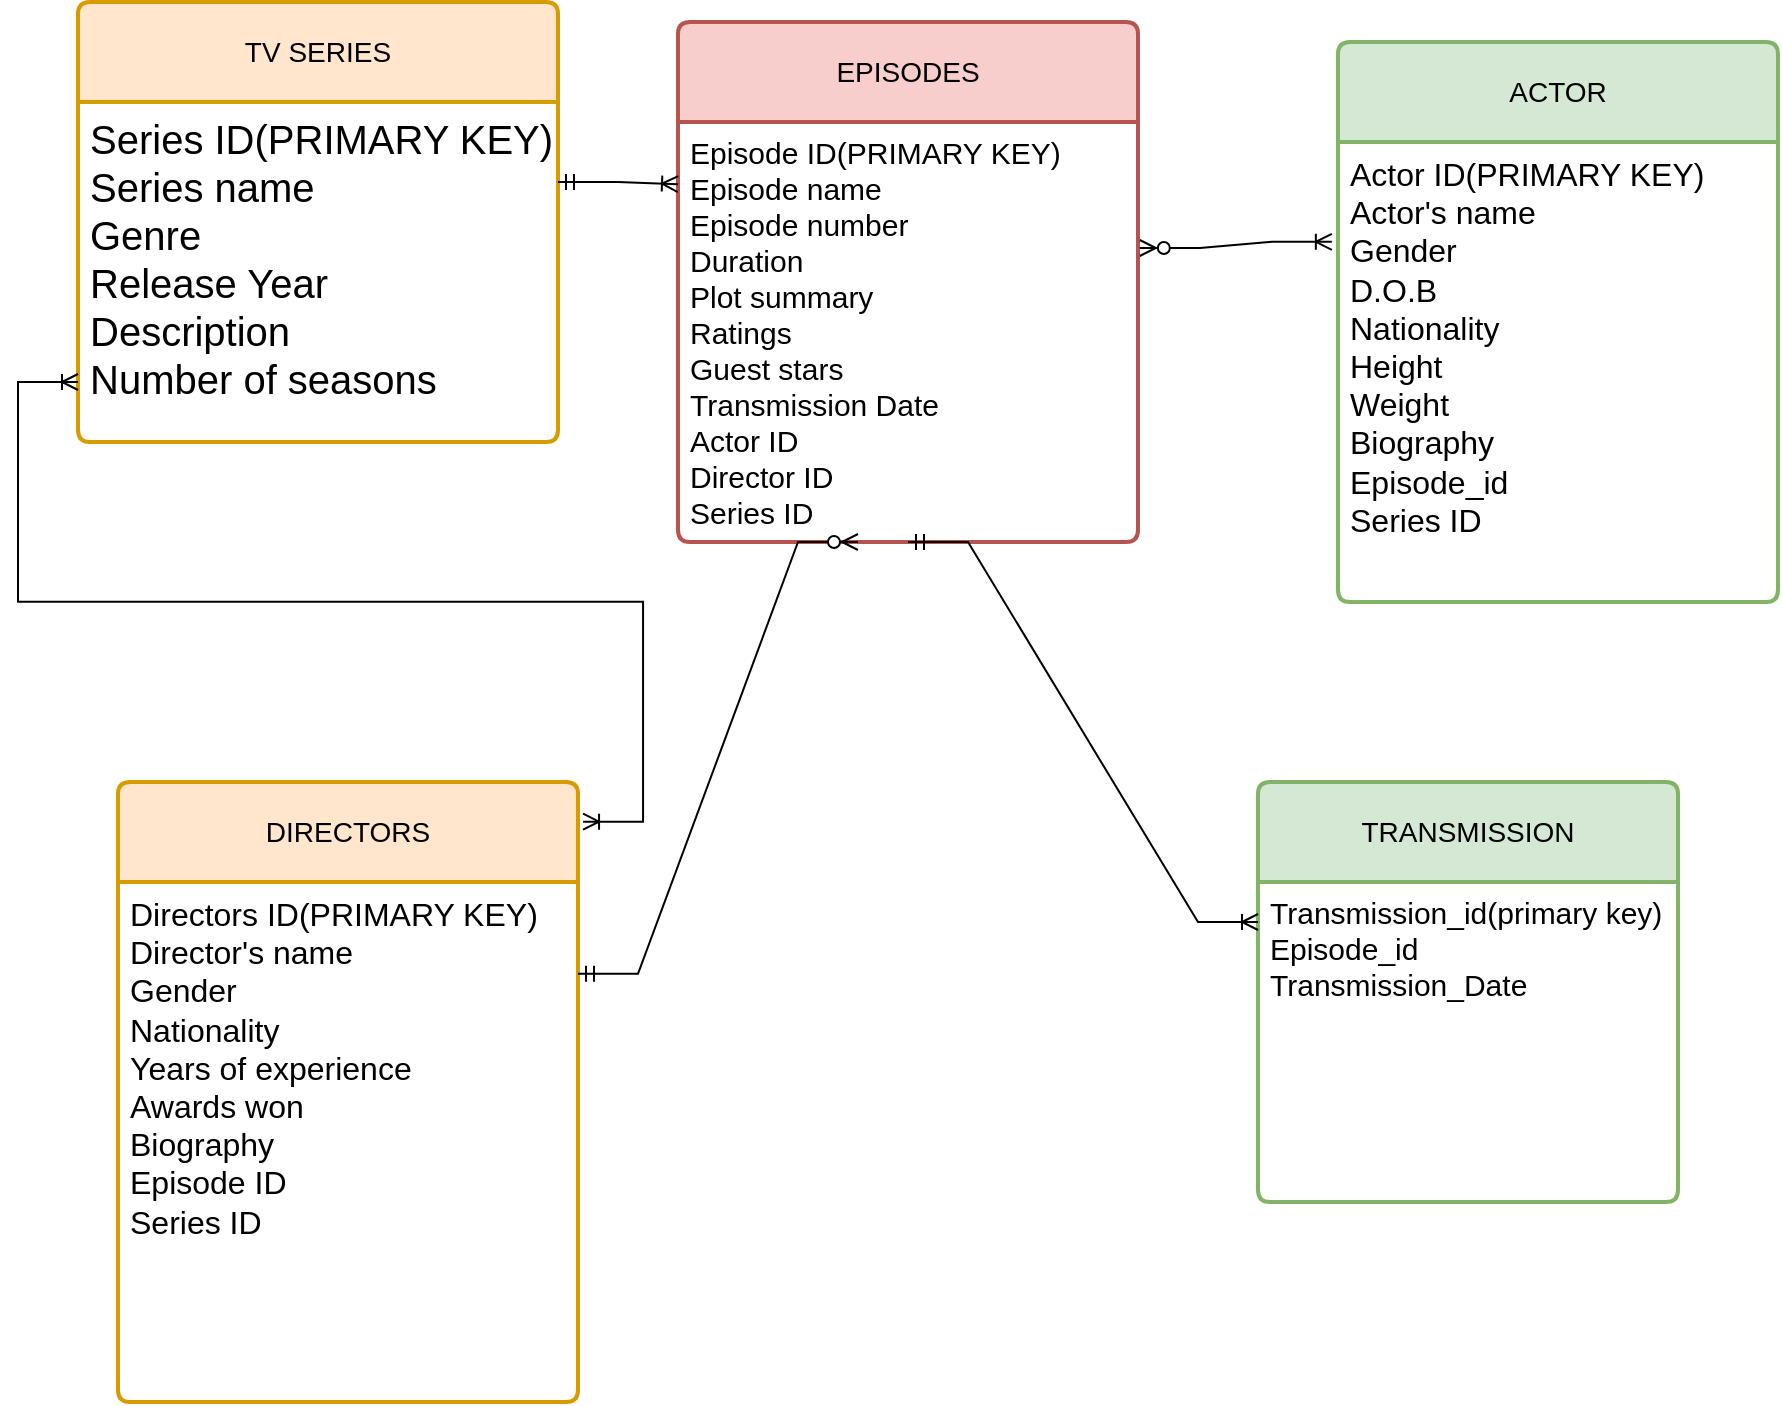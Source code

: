 <mxfile version="24.1.0" type="device">
  <diagram name="Page-1" id="VKkNoMPAgN4xQ-Vmbln4">
    <mxGraphModel dx="864" dy="516" grid="1" gridSize="10" guides="1" tooltips="1" connect="1" arrows="1" fold="1" page="1" pageScale="1" pageWidth="1100" pageHeight="1700" math="0" shadow="0">
      <root>
        <object label="" id="0">
          <mxCell />
        </object>
        <mxCell id="1" parent="0" />
        <mxCell id="YG-Z12xjU9guvom_NeQO-3" value="TV SERIES" style="swimlane;childLayout=stackLayout;horizontal=1;startSize=50;horizontalStack=0;rounded=1;fontSize=14;fontStyle=0;strokeWidth=2;resizeParent=0;resizeLast=1;shadow=0;dashed=0;align=center;arcSize=4;whiteSpace=wrap;html=1;fillColor=#ffe6cc;strokeColor=#d79b00;" parent="1" vertex="1">
          <mxGeometry x="150" y="40" width="240" height="220" as="geometry" />
        </mxCell>
        <mxCell id="YG-Z12xjU9guvom_NeQO-4" value="&lt;font style=&quot;font-size: 20px;&quot;&gt;Series ID(PRIMARY KEY)&lt;br&gt;Series name&lt;br&gt;Genre&lt;br&gt;Release Year&lt;br&gt;Description&lt;br&gt;Number of seasons&lt;/font&gt;" style="align=left;strokeColor=none;fillColor=none;spacingLeft=4;fontSize=12;verticalAlign=top;resizable=0;rotatable=0;part=1;html=1;" parent="YG-Z12xjU9guvom_NeQO-3" vertex="1">
          <mxGeometry y="50" width="240" height="170" as="geometry" />
        </mxCell>
        <mxCell id="YG-Z12xjU9guvom_NeQO-6" value="EPISODES" style="swimlane;childLayout=stackLayout;horizontal=1;startSize=50;horizontalStack=0;rounded=1;fontSize=14;fontStyle=0;strokeWidth=2;resizeParent=0;resizeLast=1;shadow=0;dashed=0;align=center;arcSize=4;whiteSpace=wrap;html=1;fillColor=#f8cecc;strokeColor=#b85450;" parent="1" vertex="1">
          <mxGeometry x="450" y="50" width="230" height="260" as="geometry" />
        </mxCell>
        <mxCell id="YG-Z12xjU9guvom_NeQO-7" value="&lt;font style=&quot;font-size: 15px;&quot;&gt;Episode ID(PRIMARY KEY)&lt;br&gt;Episode name&lt;br&gt;Episode number&lt;br&gt;Duration&lt;br&gt;Plot summary&lt;br&gt;Ratings&lt;br&gt;Guest stars&lt;br&gt;Transmission Date&lt;br&gt;Actor ID&lt;br&gt;Director ID&lt;br&gt;Series ID&lt;/font&gt;" style="align=left;strokeColor=none;fillColor=none;spacingLeft=4;fontSize=12;verticalAlign=top;resizable=0;rotatable=0;part=1;html=1;" parent="YG-Z12xjU9guvom_NeQO-6" vertex="1">
          <mxGeometry y="50" width="230" height="210" as="geometry" />
        </mxCell>
        <mxCell id="YG-Z12xjU9guvom_NeQO-11" value="DIRECTORS" style="swimlane;childLayout=stackLayout;horizontal=1;startSize=50;horizontalStack=0;rounded=1;fontSize=14;fontStyle=0;strokeWidth=2;resizeParent=0;resizeLast=1;shadow=0;dashed=0;align=center;arcSize=4;whiteSpace=wrap;html=1;fillColor=#ffe6cc;strokeColor=#d79b00;" parent="1" vertex="1">
          <mxGeometry x="170" y="430" width="230" height="310" as="geometry" />
        </mxCell>
        <mxCell id="YG-Z12xjU9guvom_NeQO-12" value="&lt;font style=&quot;font-size: 16px;&quot;&gt;Directors ID(PRIMARY KEY)&lt;br&gt;Director&#39;s name&lt;br&gt;Gender&lt;br&gt;Nationality&lt;br&gt;Years of experience&lt;br&gt;Awards won&lt;br&gt;Biography&lt;br&gt;Episode ID&lt;br&gt;Series ID&lt;/font&gt;" style="align=left;strokeColor=none;fillColor=none;spacingLeft=4;fontSize=12;verticalAlign=top;resizable=0;rotatable=0;part=1;html=1;" parent="YG-Z12xjU9guvom_NeQO-11" vertex="1">
          <mxGeometry y="50" width="230" height="260" as="geometry" />
        </mxCell>
        <mxCell id="YG-Z12xjU9guvom_NeQO-16" value="" style="edgeStyle=entityRelationEdgeStyle;fontSize=12;html=1;endArrow=ERoneToMany;startArrow=ERmandOne;rounded=0;entryX=0;entryY=0.148;entryDx=0;entryDy=0;entryPerimeter=0;" parent="1" edge="1" target="YG-Z12xjU9guvom_NeQO-7">
          <mxGeometry width="100" height="100" relative="1" as="geometry">
            <mxPoint x="390" y="130" as="sourcePoint" />
            <mxPoint x="507.44" y="299.61" as="targetPoint" />
            <Array as="points">
              <mxPoint x="317.44" y="130.61" />
              <mxPoint x="470" y="140" />
            </Array>
          </mxGeometry>
        </mxCell>
        <mxCell id="YG-Z12xjU9guvom_NeQO-9" value="ACTOR" style="swimlane;childLayout=stackLayout;horizontal=1;startSize=50;horizontalStack=0;rounded=1;fontSize=14;fontStyle=0;strokeWidth=2;resizeParent=0;resizeLast=1;shadow=0;dashed=0;align=center;arcSize=4;whiteSpace=wrap;html=1;fillColor=#d5e8d4;strokeColor=#82b366;" parent="1" vertex="1">
          <mxGeometry x="780" y="60" width="220" height="280" as="geometry" />
        </mxCell>
        <mxCell id="YG-Z12xjU9guvom_NeQO-10" value="&lt;font style=&quot;font-size: 16px;&quot;&gt;Actor ID(PRIMARY KEY)&lt;br&gt;Actor&#39;s name&lt;br&gt;Gender&lt;br&gt;D.O.B&lt;br&gt;Nationality&lt;br&gt;Height&lt;br&gt;Weight&lt;br&gt;Biography&lt;/font&gt;&lt;div style=&quot;font-size: 16px;&quot;&gt;&lt;font style=&quot;font-size: 16px;&quot;&gt;Episode_id&lt;br&gt;Series ID&lt;/font&gt;&lt;/div&gt;" style="align=left;strokeColor=none;fillColor=none;spacingLeft=4;fontSize=12;verticalAlign=top;resizable=0;rotatable=0;part=1;html=1;" parent="YG-Z12xjU9guvom_NeQO-9" vertex="1">
          <mxGeometry y="50" width="220" height="230" as="geometry" />
        </mxCell>
        <mxCell id="YG-Z12xjU9guvom_NeQO-24" value="" style="edgeStyle=entityRelationEdgeStyle;fontSize=12;html=1;endArrow=ERoneToMany;startArrow=ERzeroToMany;rounded=0;entryX=-0.014;entryY=0.217;entryDx=0;entryDy=0;entryPerimeter=0;exitX=1.004;exitY=0.3;exitDx=0;exitDy=0;exitPerimeter=0;" parent="1" source="YG-Z12xjU9guvom_NeQO-7" target="YG-Z12xjU9guvom_NeQO-10" edge="1">
          <mxGeometry width="100" height="100" relative="1" as="geometry">
            <mxPoint x="690" y="160" as="sourcePoint" />
            <mxPoint x="790.08" y="140" as="targetPoint" />
          </mxGeometry>
        </mxCell>
        <mxCell id="1w3JbAY_f5RtESQ2giym-1" value="" style="edgeStyle=entityRelationEdgeStyle;fontSize=12;html=1;endArrow=ERzeroToMany;startArrow=ERmandOne;rounded=0;exitX=1.007;exitY=0.347;exitDx=0;exitDy=0;exitPerimeter=0;" parent="1" edge="1">
          <mxGeometry width="100" height="100" relative="1" as="geometry">
            <mxPoint x="400" y="525.93" as="sourcePoint" />
            <mxPoint x="540" y="310" as="targetPoint" />
            <Array as="points">
              <mxPoint x="478.74" y="450" />
              <mxPoint x="480" y="440" />
            </Array>
          </mxGeometry>
        </mxCell>
        <mxCell id="1w3JbAY_f5RtESQ2giym-5" value="TRANSMISSION" style="swimlane;childLayout=stackLayout;horizontal=1;startSize=50;horizontalStack=0;rounded=1;fontSize=14;fontStyle=0;strokeWidth=2;resizeParent=0;resizeLast=1;shadow=0;dashed=0;align=center;arcSize=4;whiteSpace=wrap;html=1;fillColor=#d5e8d4;strokeColor=#82b366;" parent="1" vertex="1">
          <mxGeometry x="740" y="430" width="210" height="210" as="geometry" />
        </mxCell>
        <mxCell id="1w3JbAY_f5RtESQ2giym-6" value="&lt;font style=&quot;font-size: 15px;&quot;&gt;Transmission_id(primary key)&lt;br&gt;Episode_id&lt;br&gt;Transmission_Date&lt;/font&gt;" style="align=left;strokeColor=none;fillColor=none;spacingLeft=4;fontSize=12;verticalAlign=top;resizable=0;rotatable=0;part=1;html=1;" parent="1w3JbAY_f5RtESQ2giym-5" vertex="1">
          <mxGeometry y="50" width="210" height="160" as="geometry" />
        </mxCell>
        <mxCell id="1w3JbAY_f5RtESQ2giym-7" value="" style="edgeStyle=entityRelationEdgeStyle;fontSize=12;html=1;endArrow=ERoneToMany;startArrow=ERoneToMany;rounded=0;exitX=1.011;exitY=0.064;exitDx=0;exitDy=0;exitPerimeter=0;" parent="1" source="YG-Z12xjU9guvom_NeQO-11" edge="1">
          <mxGeometry width="100" height="100" relative="1" as="geometry">
            <mxPoint x="70" y="330" as="sourcePoint" />
            <mxPoint x="150" y="230" as="targetPoint" />
            <Array as="points">
              <mxPoint x="220" y="280" />
            </Array>
          </mxGeometry>
        </mxCell>
        <mxCell id="1w3JbAY_f5RtESQ2giym-8" value="" style="edgeStyle=entityRelationEdgeStyle;fontSize=12;html=1;endArrow=ERoneToMany;startArrow=ERmandOne;rounded=0;exitX=0.5;exitY=1;exitDx=0;exitDy=0;" parent="1" edge="1" source="YG-Z12xjU9guvom_NeQO-7">
          <mxGeometry width="100" height="100" relative="1" as="geometry">
            <mxPoint x="690" y="460" as="sourcePoint" />
            <mxPoint x="740" y="500" as="targetPoint" />
            <Array as="points">
              <mxPoint x="610" y="350" />
              <mxPoint x="580" y="310" />
              <mxPoint x="680" y="430" />
            </Array>
          </mxGeometry>
        </mxCell>
      </root>
    </mxGraphModel>
  </diagram>
</mxfile>
